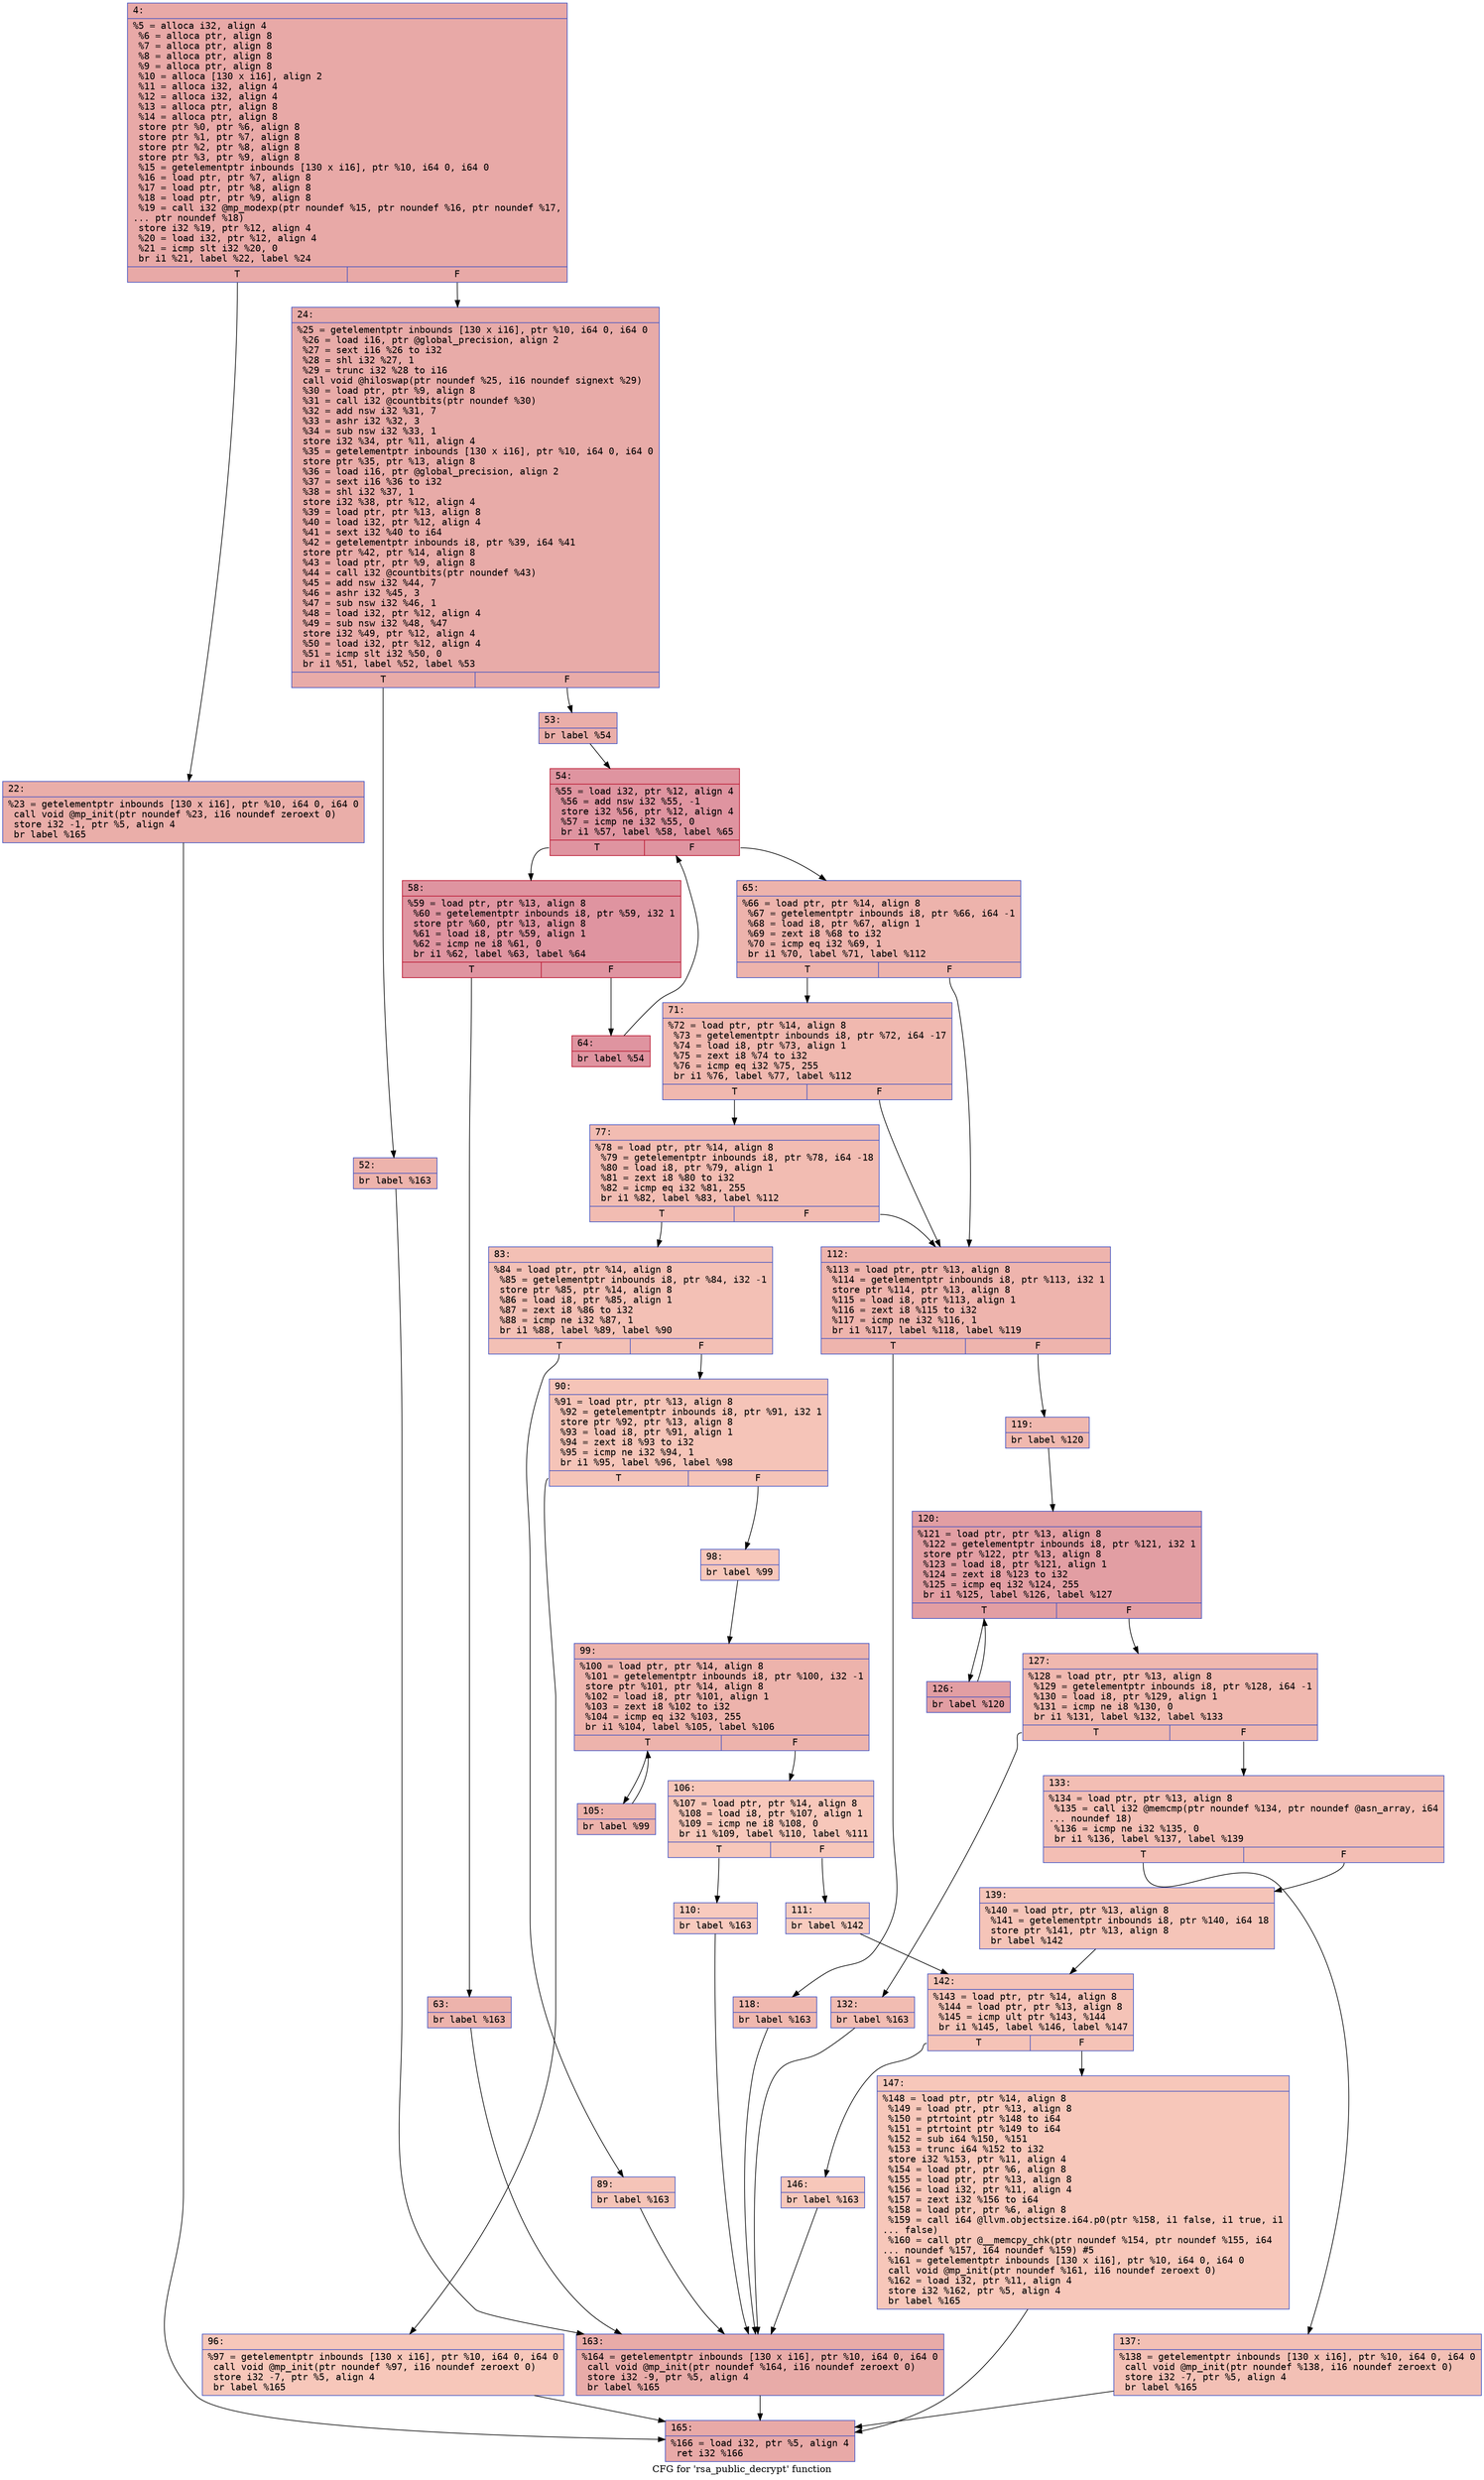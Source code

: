 digraph "CFG for 'rsa_public_decrypt' function" {
	label="CFG for 'rsa_public_decrypt' function";

	Node0x600003586580 [shape=record,color="#3d50c3ff", style=filled, fillcolor="#ca3b3770" fontname="Courier",label="{4:\l|  %5 = alloca i32, align 4\l  %6 = alloca ptr, align 8\l  %7 = alloca ptr, align 8\l  %8 = alloca ptr, align 8\l  %9 = alloca ptr, align 8\l  %10 = alloca [130 x i16], align 2\l  %11 = alloca i32, align 4\l  %12 = alloca i32, align 4\l  %13 = alloca ptr, align 8\l  %14 = alloca ptr, align 8\l  store ptr %0, ptr %6, align 8\l  store ptr %1, ptr %7, align 8\l  store ptr %2, ptr %8, align 8\l  store ptr %3, ptr %9, align 8\l  %15 = getelementptr inbounds [130 x i16], ptr %10, i64 0, i64 0\l  %16 = load ptr, ptr %7, align 8\l  %17 = load ptr, ptr %8, align 8\l  %18 = load ptr, ptr %9, align 8\l  %19 = call i32 @mp_modexp(ptr noundef %15, ptr noundef %16, ptr noundef %17,\l... ptr noundef %18)\l  store i32 %19, ptr %12, align 4\l  %20 = load i32, ptr %12, align 4\l  %21 = icmp slt i32 %20, 0\l  br i1 %21, label %22, label %24\l|{<s0>T|<s1>F}}"];
	Node0x600003586580:s0 -> Node0x6000035868f0[tooltip="4 -> 22\nProbability 37.50%" ];
	Node0x600003586580:s1 -> Node0x600003586940[tooltip="4 -> 24\nProbability 62.50%" ];
	Node0x6000035868f0 [shape=record,color="#3d50c3ff", style=filled, fillcolor="#d0473d70" fontname="Courier",label="{22:\l|  %23 = getelementptr inbounds [130 x i16], ptr %10, i64 0, i64 0\l  call void @mp_init(ptr noundef %23, i16 noundef zeroext 0)\l  store i32 -1, ptr %5, align 4\l  br label %165\l}"];
	Node0x6000035868f0 -> Node0x6000035873e0[tooltip="22 -> 165\nProbability 100.00%" ];
	Node0x600003586940 [shape=record,color="#3d50c3ff", style=filled, fillcolor="#cc403a70" fontname="Courier",label="{24:\l|  %25 = getelementptr inbounds [130 x i16], ptr %10, i64 0, i64 0\l  %26 = load i16, ptr @global_precision, align 2\l  %27 = sext i16 %26 to i32\l  %28 = shl i32 %27, 1\l  %29 = trunc i32 %28 to i16\l  call void @hiloswap(ptr noundef %25, i16 noundef signext %29)\l  %30 = load ptr, ptr %9, align 8\l  %31 = call i32 @countbits(ptr noundef %30)\l  %32 = add nsw i32 %31, 7\l  %33 = ashr i32 %32, 3\l  %34 = sub nsw i32 %33, 1\l  store i32 %34, ptr %11, align 4\l  %35 = getelementptr inbounds [130 x i16], ptr %10, i64 0, i64 0\l  store ptr %35, ptr %13, align 8\l  %36 = load i16, ptr @global_precision, align 2\l  %37 = sext i16 %36 to i32\l  %38 = shl i32 %37, 1\l  store i32 %38, ptr %12, align 4\l  %39 = load ptr, ptr %13, align 8\l  %40 = load i32, ptr %12, align 4\l  %41 = sext i32 %40 to i64\l  %42 = getelementptr inbounds i8, ptr %39, i64 %41\l  store ptr %42, ptr %14, align 8\l  %43 = load ptr, ptr %9, align 8\l  %44 = call i32 @countbits(ptr noundef %43)\l  %45 = add nsw i32 %44, 7\l  %46 = ashr i32 %45, 3\l  %47 = sub nsw i32 %46, 1\l  %48 = load i32, ptr %12, align 4\l  %49 = sub nsw i32 %48, %47\l  store i32 %49, ptr %12, align 4\l  %50 = load i32, ptr %12, align 4\l  %51 = icmp slt i32 %50, 0\l  br i1 %51, label %52, label %53\l|{<s0>T|<s1>F}}"];
	Node0x600003586940:s0 -> Node0x600003586990[tooltip="24 -> 52\nProbability 37.50%" ];
	Node0x600003586940:s1 -> Node0x6000035869e0[tooltip="24 -> 53\nProbability 62.50%" ];
	Node0x600003586990 [shape=record,color="#3d50c3ff", style=filled, fillcolor="#d6524470" fontname="Courier",label="{52:\l|  br label %163\l}"];
	Node0x600003586990 -> Node0x600003587390[tooltip="52 -> 163\nProbability 100.00%" ];
	Node0x6000035869e0 [shape=record,color="#3d50c3ff", style=filled, fillcolor="#d0473d70" fontname="Courier",label="{53:\l|  br label %54\l}"];
	Node0x6000035869e0 -> Node0x600003586a30[tooltip="53 -> 54\nProbability 100.00%" ];
	Node0x600003586a30 [shape=record,color="#b70d28ff", style=filled, fillcolor="#b70d2870" fontname="Courier",label="{54:\l|  %55 = load i32, ptr %12, align 4\l  %56 = add nsw i32 %55, -1\l  store i32 %56, ptr %12, align 4\l  %57 = icmp ne i32 %55, 0\l  br i1 %57, label %58, label %65\l|{<s0>T|<s1>F}}"];
	Node0x600003586a30:s0 -> Node0x600003586a80[tooltip="54 -> 58\nProbability 96.88%" ];
	Node0x600003586a30:s1 -> Node0x600003586b70[tooltip="54 -> 65\nProbability 3.12%" ];
	Node0x600003586a80 [shape=record,color="#b70d28ff", style=filled, fillcolor="#b70d2870" fontname="Courier",label="{58:\l|  %59 = load ptr, ptr %13, align 8\l  %60 = getelementptr inbounds i8, ptr %59, i32 1\l  store ptr %60, ptr %13, align 8\l  %61 = load i8, ptr %59, align 1\l  %62 = icmp ne i8 %61, 0\l  br i1 %62, label %63, label %64\l|{<s0>T|<s1>F}}"];
	Node0x600003586a80:s0 -> Node0x600003586ad0[tooltip="58 -> 63\nProbability 3.12%" ];
	Node0x600003586a80:s1 -> Node0x600003586b20[tooltip="58 -> 64\nProbability 96.88%" ];
	Node0x600003586ad0 [shape=record,color="#3d50c3ff", style=filled, fillcolor="#d6524470" fontname="Courier",label="{63:\l|  br label %163\l}"];
	Node0x600003586ad0 -> Node0x600003587390[tooltip="63 -> 163\nProbability 100.00%" ];
	Node0x600003586b20 [shape=record,color="#b70d28ff", style=filled, fillcolor="#b70d2870" fontname="Courier",label="{64:\l|  br label %54\l}"];
	Node0x600003586b20 -> Node0x600003586a30[tooltip="64 -> 54\nProbability 100.00%" ];
	Node0x600003586b70 [shape=record,color="#3d50c3ff", style=filled, fillcolor="#d6524470" fontname="Courier",label="{65:\l|  %66 = load ptr, ptr %14, align 8\l  %67 = getelementptr inbounds i8, ptr %66, i64 -1\l  %68 = load i8, ptr %67, align 1\l  %69 = zext i8 %68 to i32\l  %70 = icmp eq i32 %69, 1\l  br i1 %70, label %71, label %112\l|{<s0>T|<s1>F}}"];
	Node0x600003586b70:s0 -> Node0x600003586bc0[tooltip="65 -> 71\nProbability 50.00%" ];
	Node0x600003586b70:s1 -> Node0x600003586f80[tooltip="65 -> 112\nProbability 50.00%" ];
	Node0x600003586bc0 [shape=record,color="#3d50c3ff", style=filled, fillcolor="#dc5d4a70" fontname="Courier",label="{71:\l|  %72 = load ptr, ptr %14, align 8\l  %73 = getelementptr inbounds i8, ptr %72, i64 -17\l  %74 = load i8, ptr %73, align 1\l  %75 = zext i8 %74 to i32\l  %76 = icmp eq i32 %75, 255\l  br i1 %76, label %77, label %112\l|{<s0>T|<s1>F}}"];
	Node0x600003586bc0:s0 -> Node0x600003586c10[tooltip="71 -> 77\nProbability 50.00%" ];
	Node0x600003586bc0:s1 -> Node0x600003586f80[tooltip="71 -> 112\nProbability 50.00%" ];
	Node0x600003586c10 [shape=record,color="#3d50c3ff", style=filled, fillcolor="#e1675170" fontname="Courier",label="{77:\l|  %78 = load ptr, ptr %14, align 8\l  %79 = getelementptr inbounds i8, ptr %78, i64 -18\l  %80 = load i8, ptr %79, align 1\l  %81 = zext i8 %80 to i32\l  %82 = icmp eq i32 %81, 255\l  br i1 %82, label %83, label %112\l|{<s0>T|<s1>F}}"];
	Node0x600003586c10:s0 -> Node0x600003586c60[tooltip="77 -> 83\nProbability 50.00%" ];
	Node0x600003586c10:s1 -> Node0x600003586f80[tooltip="77 -> 112\nProbability 50.00%" ];
	Node0x600003586c60 [shape=record,color="#3d50c3ff", style=filled, fillcolor="#e5705870" fontname="Courier",label="{83:\l|  %84 = load ptr, ptr %14, align 8\l  %85 = getelementptr inbounds i8, ptr %84, i32 -1\l  store ptr %85, ptr %14, align 8\l  %86 = load i8, ptr %85, align 1\l  %87 = zext i8 %86 to i32\l  %88 = icmp ne i32 %87, 1\l  br i1 %88, label %89, label %90\l|{<s0>T|<s1>F}}"];
	Node0x600003586c60:s0 -> Node0x600003586cb0[tooltip="83 -> 89\nProbability 50.00%" ];
	Node0x600003586c60:s1 -> Node0x600003586d00[tooltip="83 -> 90\nProbability 50.00%" ];
	Node0x600003586cb0 [shape=record,color="#3d50c3ff", style=filled, fillcolor="#e97a5f70" fontname="Courier",label="{89:\l|  br label %163\l}"];
	Node0x600003586cb0 -> Node0x600003587390[tooltip="89 -> 163\nProbability 100.00%" ];
	Node0x600003586d00 [shape=record,color="#3d50c3ff", style=filled, fillcolor="#e97a5f70" fontname="Courier",label="{90:\l|  %91 = load ptr, ptr %13, align 8\l  %92 = getelementptr inbounds i8, ptr %91, i32 1\l  store ptr %92, ptr %13, align 8\l  %93 = load i8, ptr %91, align 1\l  %94 = zext i8 %93 to i32\l  %95 = icmp ne i32 %94, 1\l  br i1 %95, label %96, label %98\l|{<s0>T|<s1>F}}"];
	Node0x600003586d00:s0 -> Node0x600003586d50[tooltip="90 -> 96\nProbability 50.00%" ];
	Node0x600003586d00:s1 -> Node0x600003586da0[tooltip="90 -> 98\nProbability 50.00%" ];
	Node0x600003586d50 [shape=record,color="#3d50c3ff", style=filled, fillcolor="#ec7f6370" fontname="Courier",label="{96:\l|  %97 = getelementptr inbounds [130 x i16], ptr %10, i64 0, i64 0\l  call void @mp_init(ptr noundef %97, i16 noundef zeroext 0)\l  store i32 -7, ptr %5, align 4\l  br label %165\l}"];
	Node0x600003586d50 -> Node0x6000035873e0[tooltip="96 -> 165\nProbability 100.00%" ];
	Node0x600003586da0 [shape=record,color="#3d50c3ff", style=filled, fillcolor="#ec7f6370" fontname="Courier",label="{98:\l|  br label %99\l}"];
	Node0x600003586da0 -> Node0x600003586df0[tooltip="98 -> 99\nProbability 100.00%" ];
	Node0x600003586df0 [shape=record,color="#3d50c3ff", style=filled, fillcolor="#d6524470" fontname="Courier",label="{99:\l|  %100 = load ptr, ptr %14, align 8\l  %101 = getelementptr inbounds i8, ptr %100, i32 -1\l  store ptr %101, ptr %14, align 8\l  %102 = load i8, ptr %101, align 1\l  %103 = zext i8 %102 to i32\l  %104 = icmp eq i32 %103, 255\l  br i1 %104, label %105, label %106\l|{<s0>T|<s1>F}}"];
	Node0x600003586df0:s0 -> Node0x600003586e40[tooltip="99 -> 105\nProbability 96.88%" ];
	Node0x600003586df0:s1 -> Node0x600003586e90[tooltip="99 -> 106\nProbability 3.12%" ];
	Node0x600003586e40 [shape=record,color="#3d50c3ff", style=filled, fillcolor="#d6524470" fontname="Courier",label="{105:\l|  br label %99\l}"];
	Node0x600003586e40 -> Node0x600003586df0[tooltip="105 -> 99\nProbability 100.00%" ];
	Node0x600003586e90 [shape=record,color="#3d50c3ff", style=filled, fillcolor="#ec7f6370" fontname="Courier",label="{106:\l|  %107 = load ptr, ptr %14, align 8\l  %108 = load i8, ptr %107, align 1\l  %109 = icmp ne i8 %108, 0\l  br i1 %109, label %110, label %111\l|{<s0>T|<s1>F}}"];
	Node0x600003586e90:s0 -> Node0x600003586ee0[tooltip="106 -> 110\nProbability 62.50%" ];
	Node0x600003586e90:s1 -> Node0x600003586f30[tooltip="106 -> 111\nProbability 37.50%" ];
	Node0x600003586ee0 [shape=record,color="#3d50c3ff", style=filled, fillcolor="#ef886b70" fontname="Courier",label="{110:\l|  br label %163\l}"];
	Node0x600003586ee0 -> Node0x600003587390[tooltip="110 -> 163\nProbability 100.00%" ];
	Node0x600003586f30 [shape=record,color="#3d50c3ff", style=filled, fillcolor="#f08b6e70" fontname="Courier",label="{111:\l|  br label %142\l}"];
	Node0x600003586f30 -> Node0x6000035872a0[tooltip="111 -> 142\nProbability 100.00%" ];
	Node0x600003586f80 [shape=record,color="#3d50c3ff", style=filled, fillcolor="#d8564670" fontname="Courier",label="{112:\l|  %113 = load ptr, ptr %13, align 8\l  %114 = getelementptr inbounds i8, ptr %113, i32 1\l  store ptr %114, ptr %13, align 8\l  %115 = load i8, ptr %113, align 1\l  %116 = zext i8 %115 to i32\l  %117 = icmp ne i32 %116, 1\l  br i1 %117, label %118, label %119\l|{<s0>T|<s1>F}}"];
	Node0x600003586f80:s0 -> Node0x600003586fd0[tooltip="112 -> 118\nProbability 50.00%" ];
	Node0x600003586f80:s1 -> Node0x600003587020[tooltip="112 -> 119\nProbability 50.00%" ];
	Node0x600003586fd0 [shape=record,color="#3d50c3ff", style=filled, fillcolor="#dc5d4a70" fontname="Courier",label="{118:\l|  br label %163\l}"];
	Node0x600003586fd0 -> Node0x600003587390[tooltip="118 -> 163\nProbability 100.00%" ];
	Node0x600003587020 [shape=record,color="#3d50c3ff", style=filled, fillcolor="#dc5d4a70" fontname="Courier",label="{119:\l|  br label %120\l}"];
	Node0x600003587020 -> Node0x600003587070[tooltip="119 -> 120\nProbability 100.00%" ];
	Node0x600003587070 [shape=record,color="#3d50c3ff", style=filled, fillcolor="#be242e70" fontname="Courier",label="{120:\l|  %121 = load ptr, ptr %13, align 8\l  %122 = getelementptr inbounds i8, ptr %121, i32 1\l  store ptr %122, ptr %13, align 8\l  %123 = load i8, ptr %121, align 1\l  %124 = zext i8 %123 to i32\l  %125 = icmp eq i32 %124, 255\l  br i1 %125, label %126, label %127\l|{<s0>T|<s1>F}}"];
	Node0x600003587070:s0 -> Node0x6000035870c0[tooltip="120 -> 126\nProbability 96.88%" ];
	Node0x600003587070:s1 -> Node0x600003587110[tooltip="120 -> 127\nProbability 3.12%" ];
	Node0x6000035870c0 [shape=record,color="#3d50c3ff", style=filled, fillcolor="#be242e70" fontname="Courier",label="{126:\l|  br label %120\l}"];
	Node0x6000035870c0 -> Node0x600003587070[tooltip="126 -> 120\nProbability 100.00%" ];
	Node0x600003587110 [shape=record,color="#3d50c3ff", style=filled, fillcolor="#dc5d4a70" fontname="Courier",label="{127:\l|  %128 = load ptr, ptr %13, align 8\l  %129 = getelementptr inbounds i8, ptr %128, i64 -1\l  %130 = load i8, ptr %129, align 1\l  %131 = icmp ne i8 %130, 0\l  br i1 %131, label %132, label %133\l|{<s0>T|<s1>F}}"];
	Node0x600003587110:s0 -> Node0x600003587160[tooltip="127 -> 132\nProbability 62.50%" ];
	Node0x600003587110:s1 -> Node0x6000035871b0[tooltip="127 -> 133\nProbability 37.50%" ];
	Node0x600003587160 [shape=record,color="#3d50c3ff", style=filled, fillcolor="#e1675170" fontname="Courier",label="{132:\l|  br label %163\l}"];
	Node0x600003587160 -> Node0x600003587390[tooltip="132 -> 163\nProbability 100.00%" ];
	Node0x6000035871b0 [shape=record,color="#3d50c3ff", style=filled, fillcolor="#e36c5570" fontname="Courier",label="{133:\l|  %134 = load ptr, ptr %13, align 8\l  %135 = call i32 @memcmp(ptr noundef %134, ptr noundef @asn_array, i64\l... noundef 18)\l  %136 = icmp ne i32 %135, 0\l  br i1 %136, label %137, label %139\l|{<s0>T|<s1>F}}"];
	Node0x6000035871b0:s0 -> Node0x600003587200[tooltip="133 -> 137\nProbability 62.50%" ];
	Node0x6000035871b0:s1 -> Node0x600003587250[tooltip="133 -> 139\nProbability 37.50%" ];
	Node0x600003587200 [shape=record,color="#3d50c3ff", style=filled, fillcolor="#e5705870" fontname="Courier",label="{137:\l|  %138 = getelementptr inbounds [130 x i16], ptr %10, i64 0, i64 0\l  call void @mp_init(ptr noundef %138, i16 noundef zeroext 0)\l  store i32 -7, ptr %5, align 4\l  br label %165\l}"];
	Node0x600003587200 -> Node0x6000035873e0[tooltip="137 -> 165\nProbability 100.00%" ];
	Node0x600003587250 [shape=record,color="#3d50c3ff", style=filled, fillcolor="#e97a5f70" fontname="Courier",label="{139:\l|  %140 = load ptr, ptr %13, align 8\l  %141 = getelementptr inbounds i8, ptr %140, i64 18\l  store ptr %141, ptr %13, align 8\l  br label %142\l}"];
	Node0x600003587250 -> Node0x6000035872a0[tooltip="139 -> 142\nProbability 100.00%" ];
	Node0x6000035872a0 [shape=record,color="#3d50c3ff", style=filled, fillcolor="#e8765c70" fontname="Courier",label="{142:\l|  %143 = load ptr, ptr %14, align 8\l  %144 = load ptr, ptr %13, align 8\l  %145 = icmp ult ptr %143, %144\l  br i1 %145, label %146, label %147\l|{<s0>T|<s1>F}}"];
	Node0x6000035872a0:s0 -> Node0x6000035872f0[tooltip="142 -> 146\nProbability 50.00%" ];
	Node0x6000035872a0:s1 -> Node0x600003587340[tooltip="142 -> 147\nProbability 50.00%" ];
	Node0x6000035872f0 [shape=record,color="#3d50c3ff", style=filled, fillcolor="#ec7f6370" fontname="Courier",label="{146:\l|  br label %163\l}"];
	Node0x6000035872f0 -> Node0x600003587390[tooltip="146 -> 163\nProbability 100.00%" ];
	Node0x600003587340 [shape=record,color="#3d50c3ff", style=filled, fillcolor="#ec7f6370" fontname="Courier",label="{147:\l|  %148 = load ptr, ptr %14, align 8\l  %149 = load ptr, ptr %13, align 8\l  %150 = ptrtoint ptr %148 to i64\l  %151 = ptrtoint ptr %149 to i64\l  %152 = sub i64 %150, %151\l  %153 = trunc i64 %152 to i32\l  store i32 %153, ptr %11, align 4\l  %154 = load ptr, ptr %6, align 8\l  %155 = load ptr, ptr %13, align 8\l  %156 = load i32, ptr %11, align 4\l  %157 = zext i32 %156 to i64\l  %158 = load ptr, ptr %6, align 8\l  %159 = call i64 @llvm.objectsize.i64.p0(ptr %158, i1 false, i1 true, i1\l... false)\l  %160 = call ptr @__memcpy_chk(ptr noundef %154, ptr noundef %155, i64\l... noundef %157, i64 noundef %159) #5\l  %161 = getelementptr inbounds [130 x i16], ptr %10, i64 0, i64 0\l  call void @mp_init(ptr noundef %161, i16 noundef zeroext 0)\l  %162 = load i32, ptr %11, align 4\l  store i32 %162, ptr %5, align 4\l  br label %165\l}"];
	Node0x600003587340 -> Node0x6000035873e0[tooltip="147 -> 165\nProbability 100.00%" ];
	Node0x600003587390 [shape=record,color="#3d50c3ff", style=filled, fillcolor="#cc403a70" fontname="Courier",label="{163:\l|  %164 = getelementptr inbounds [130 x i16], ptr %10, i64 0, i64 0\l  call void @mp_init(ptr noundef %164, i16 noundef zeroext 0)\l  store i32 -9, ptr %5, align 4\l  br label %165\l}"];
	Node0x600003587390 -> Node0x6000035873e0[tooltip="163 -> 165\nProbability 100.00%" ];
	Node0x6000035873e0 [shape=record,color="#3d50c3ff", style=filled, fillcolor="#ca3b3770" fontname="Courier",label="{165:\l|  %166 = load i32, ptr %5, align 4\l  ret i32 %166\l}"];
}

